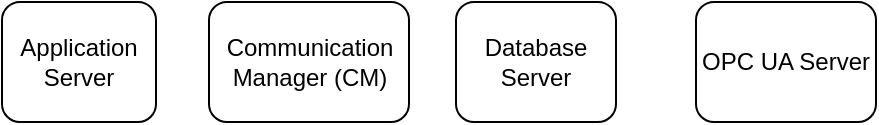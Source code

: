 <mxfile version="12.2.0" type="github" pages="1"><diagram id="4f1FF0JR875sqyUcqD1P" name="Page-1"><mxGraphModel dx="877" dy="517" grid="1" gridSize="10" guides="1" tooltips="1" connect="1" arrows="1" fold="1" page="1" pageScale="1" pageWidth="827" pageHeight="1169" math="0" shadow="0"><root><mxCell id="0"/><mxCell id="1" parent="0"/><mxCell id="5qyHvGWRTOX7RbQ3_Q41-1" value="Application&lt;br&gt;Server" style="rounded=1;whiteSpace=wrap;html=1;" vertex="1" parent="1"><mxGeometry x="93" y="120" width="77" height="60" as="geometry"/></mxCell><mxCell id="5qyHvGWRTOX7RbQ3_Q41-2" value="Communication Manager (CM)" style="rounded=1;whiteSpace=wrap;html=1;" vertex="1" parent="1"><mxGeometry x="196.5" y="120" width="100" height="60" as="geometry"/></mxCell><mxCell id="5qyHvGWRTOX7RbQ3_Q41-3" value="Database Server" style="rounded=1;whiteSpace=wrap;html=1;" vertex="1" parent="1"><mxGeometry x="320" y="120" width="80" height="60" as="geometry"/></mxCell><mxCell id="5qyHvGWRTOX7RbQ3_Q41-5" value="OPC UA Server" style="rounded=1;whiteSpace=wrap;html=1;" vertex="1" parent="1"><mxGeometry x="440" y="120" width="90" height="60" as="geometry"/></mxCell></root></mxGraphModel></diagram></mxfile>